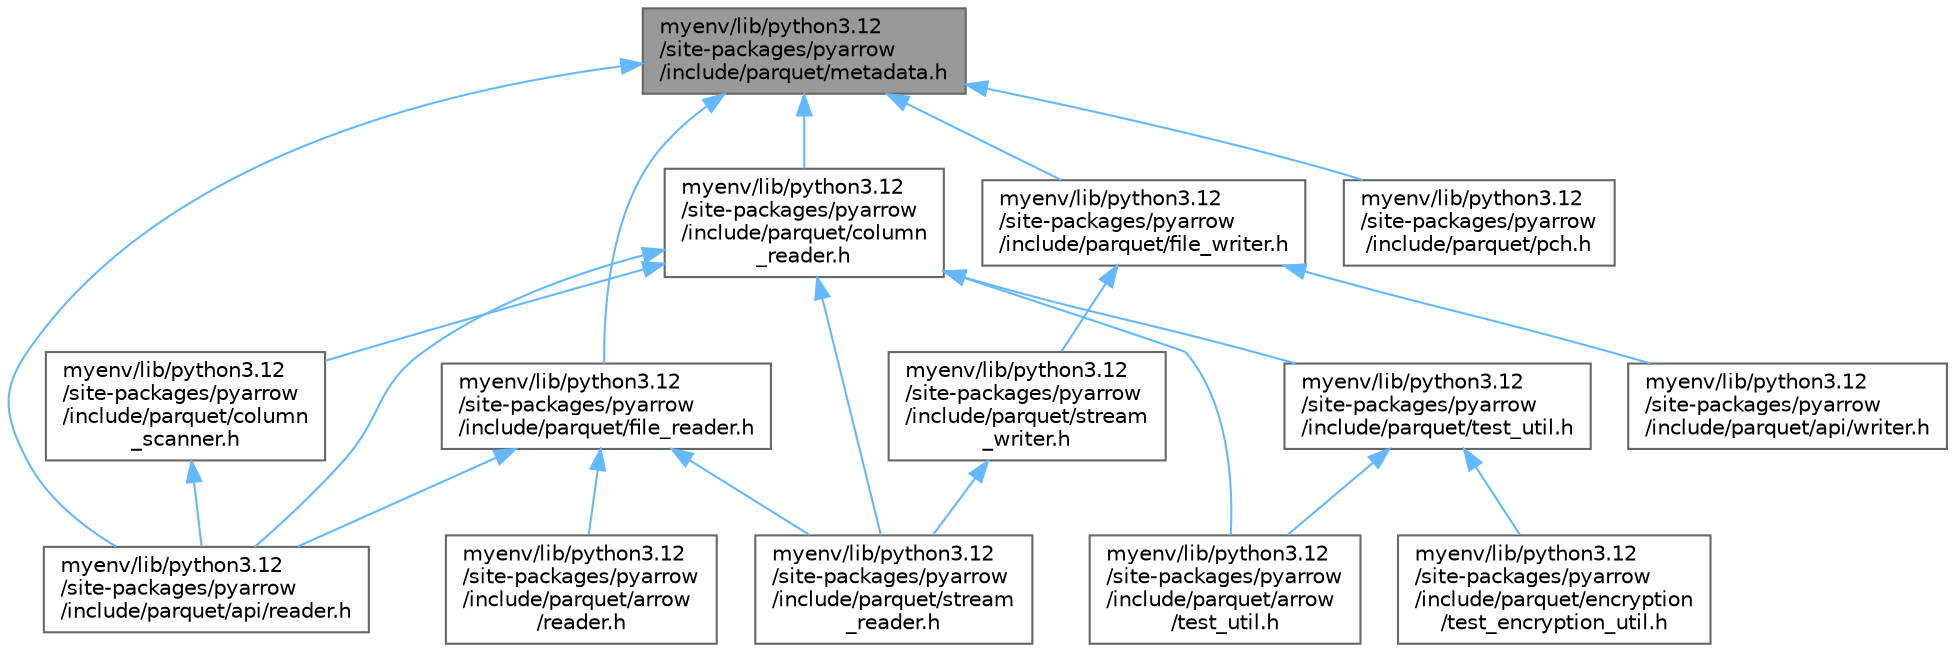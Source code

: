digraph "myenv/lib/python3.12/site-packages/pyarrow/include/parquet/metadata.h"
{
 // LATEX_PDF_SIZE
  bgcolor="transparent";
  edge [fontname=Helvetica,fontsize=10,labelfontname=Helvetica,labelfontsize=10];
  node [fontname=Helvetica,fontsize=10,shape=box,height=0.2,width=0.4];
  Node1 [id="Node000001",label="myenv/lib/python3.12\l/site-packages/pyarrow\l/include/parquet/metadata.h",height=0.2,width=0.4,color="gray40", fillcolor="grey60", style="filled", fontcolor="black",tooltip=" "];
  Node1 -> Node2 [id="edge1_Node000001_Node000002",dir="back",color="steelblue1",style="solid",tooltip=" "];
  Node2 [id="Node000002",label="myenv/lib/python3.12\l/site-packages/pyarrow\l/include/parquet/api/reader.h",height=0.2,width=0.4,color="grey40", fillcolor="white", style="filled",URL="$parquet_2api_2reader_8h.html",tooltip=" "];
  Node1 -> Node3 [id="edge2_Node000001_Node000003",dir="back",color="steelblue1",style="solid",tooltip=" "];
  Node3 [id="Node000003",label="myenv/lib/python3.12\l/site-packages/pyarrow\l/include/parquet/column\l_reader.h",height=0.2,width=0.4,color="grey40", fillcolor="white", style="filled",URL="$column__reader_8h.html",tooltip=" "];
  Node3 -> Node2 [id="edge3_Node000003_Node000002",dir="back",color="steelblue1",style="solid",tooltip=" "];
  Node3 -> Node4 [id="edge4_Node000003_Node000004",dir="back",color="steelblue1",style="solid",tooltip=" "];
  Node4 [id="Node000004",label="myenv/lib/python3.12\l/site-packages/pyarrow\l/include/parquet/arrow\l/test_util.h",height=0.2,width=0.4,color="grey40", fillcolor="white", style="filled",URL="$parquet_2arrow_2test__util_8h.html",tooltip=" "];
  Node3 -> Node5 [id="edge5_Node000003_Node000005",dir="back",color="steelblue1",style="solid",tooltip=" "];
  Node5 [id="Node000005",label="myenv/lib/python3.12\l/site-packages/pyarrow\l/include/parquet/column\l_scanner.h",height=0.2,width=0.4,color="grey40", fillcolor="white", style="filled",URL="$column__scanner_8h.html",tooltip=" "];
  Node5 -> Node2 [id="edge6_Node000005_Node000002",dir="back",color="steelblue1",style="solid",tooltip=" "];
  Node3 -> Node6 [id="edge7_Node000003_Node000006",dir="back",color="steelblue1",style="solid",tooltip=" "];
  Node6 [id="Node000006",label="myenv/lib/python3.12\l/site-packages/pyarrow\l/include/parquet/stream\l_reader.h",height=0.2,width=0.4,color="grey40", fillcolor="white", style="filled",URL="$stream__reader_8h.html",tooltip=" "];
  Node3 -> Node7 [id="edge8_Node000003_Node000007",dir="back",color="steelblue1",style="solid",tooltip=" "];
  Node7 [id="Node000007",label="myenv/lib/python3.12\l/site-packages/pyarrow\l/include/parquet/test_util.h",height=0.2,width=0.4,color="grey40", fillcolor="white", style="filled",URL="$parquet_2test__util_8h.html",tooltip=" "];
  Node7 -> Node4 [id="edge9_Node000007_Node000004",dir="back",color="steelblue1",style="solid",tooltip=" "];
  Node7 -> Node8 [id="edge10_Node000007_Node000008",dir="back",color="steelblue1",style="solid",tooltip=" "];
  Node8 [id="Node000008",label="myenv/lib/python3.12\l/site-packages/pyarrow\l/include/parquet/encryption\l/test_encryption_util.h",height=0.2,width=0.4,color="grey40", fillcolor="white", style="filled",URL="$test__encryption__util_8h.html",tooltip=" "];
  Node1 -> Node9 [id="edge11_Node000001_Node000009",dir="back",color="steelblue1",style="solid",tooltip=" "];
  Node9 [id="Node000009",label="myenv/lib/python3.12\l/site-packages/pyarrow\l/include/parquet/file_reader.h",height=0.2,width=0.4,color="grey40", fillcolor="white", style="filled",URL="$file__reader_8h.html",tooltip=" "];
  Node9 -> Node2 [id="edge12_Node000009_Node000002",dir="back",color="steelblue1",style="solid",tooltip=" "];
  Node9 -> Node10 [id="edge13_Node000009_Node000010",dir="back",color="steelblue1",style="solid",tooltip=" "];
  Node10 [id="Node000010",label="myenv/lib/python3.12\l/site-packages/pyarrow\l/include/parquet/arrow\l/reader.h",height=0.2,width=0.4,color="grey40", fillcolor="white", style="filled",URL="$parquet_2arrow_2reader_8h.html",tooltip=" "];
  Node9 -> Node6 [id="edge14_Node000009_Node000006",dir="back",color="steelblue1",style="solid",tooltip=" "];
  Node1 -> Node11 [id="edge15_Node000001_Node000011",dir="back",color="steelblue1",style="solid",tooltip=" "];
  Node11 [id="Node000011",label="myenv/lib/python3.12\l/site-packages/pyarrow\l/include/parquet/file_writer.h",height=0.2,width=0.4,color="grey40", fillcolor="white", style="filled",URL="$file__writer_8h.html",tooltip=" "];
  Node11 -> Node12 [id="edge16_Node000011_Node000012",dir="back",color="steelblue1",style="solid",tooltip=" "];
  Node12 [id="Node000012",label="myenv/lib/python3.12\l/site-packages/pyarrow\l/include/parquet/api/writer.h",height=0.2,width=0.4,color="grey40", fillcolor="white", style="filled",URL="$parquet_2api_2writer_8h.html",tooltip=" "];
  Node11 -> Node13 [id="edge17_Node000011_Node000013",dir="back",color="steelblue1",style="solid",tooltip=" "];
  Node13 [id="Node000013",label="myenv/lib/python3.12\l/site-packages/pyarrow\l/include/parquet/stream\l_writer.h",height=0.2,width=0.4,color="grey40", fillcolor="white", style="filled",URL="$stream__writer_8h.html",tooltip=" "];
  Node13 -> Node6 [id="edge18_Node000013_Node000006",dir="back",color="steelblue1",style="solid",tooltip=" "];
  Node1 -> Node14 [id="edge19_Node000001_Node000014",dir="back",color="steelblue1",style="solid",tooltip=" "];
  Node14 [id="Node000014",label="myenv/lib/python3.12\l/site-packages/pyarrow\l/include/parquet/pch.h",height=0.2,width=0.4,color="grey40", fillcolor="white", style="filled",URL="$include_2parquet_2pch_8h.html",tooltip=" "];
}
